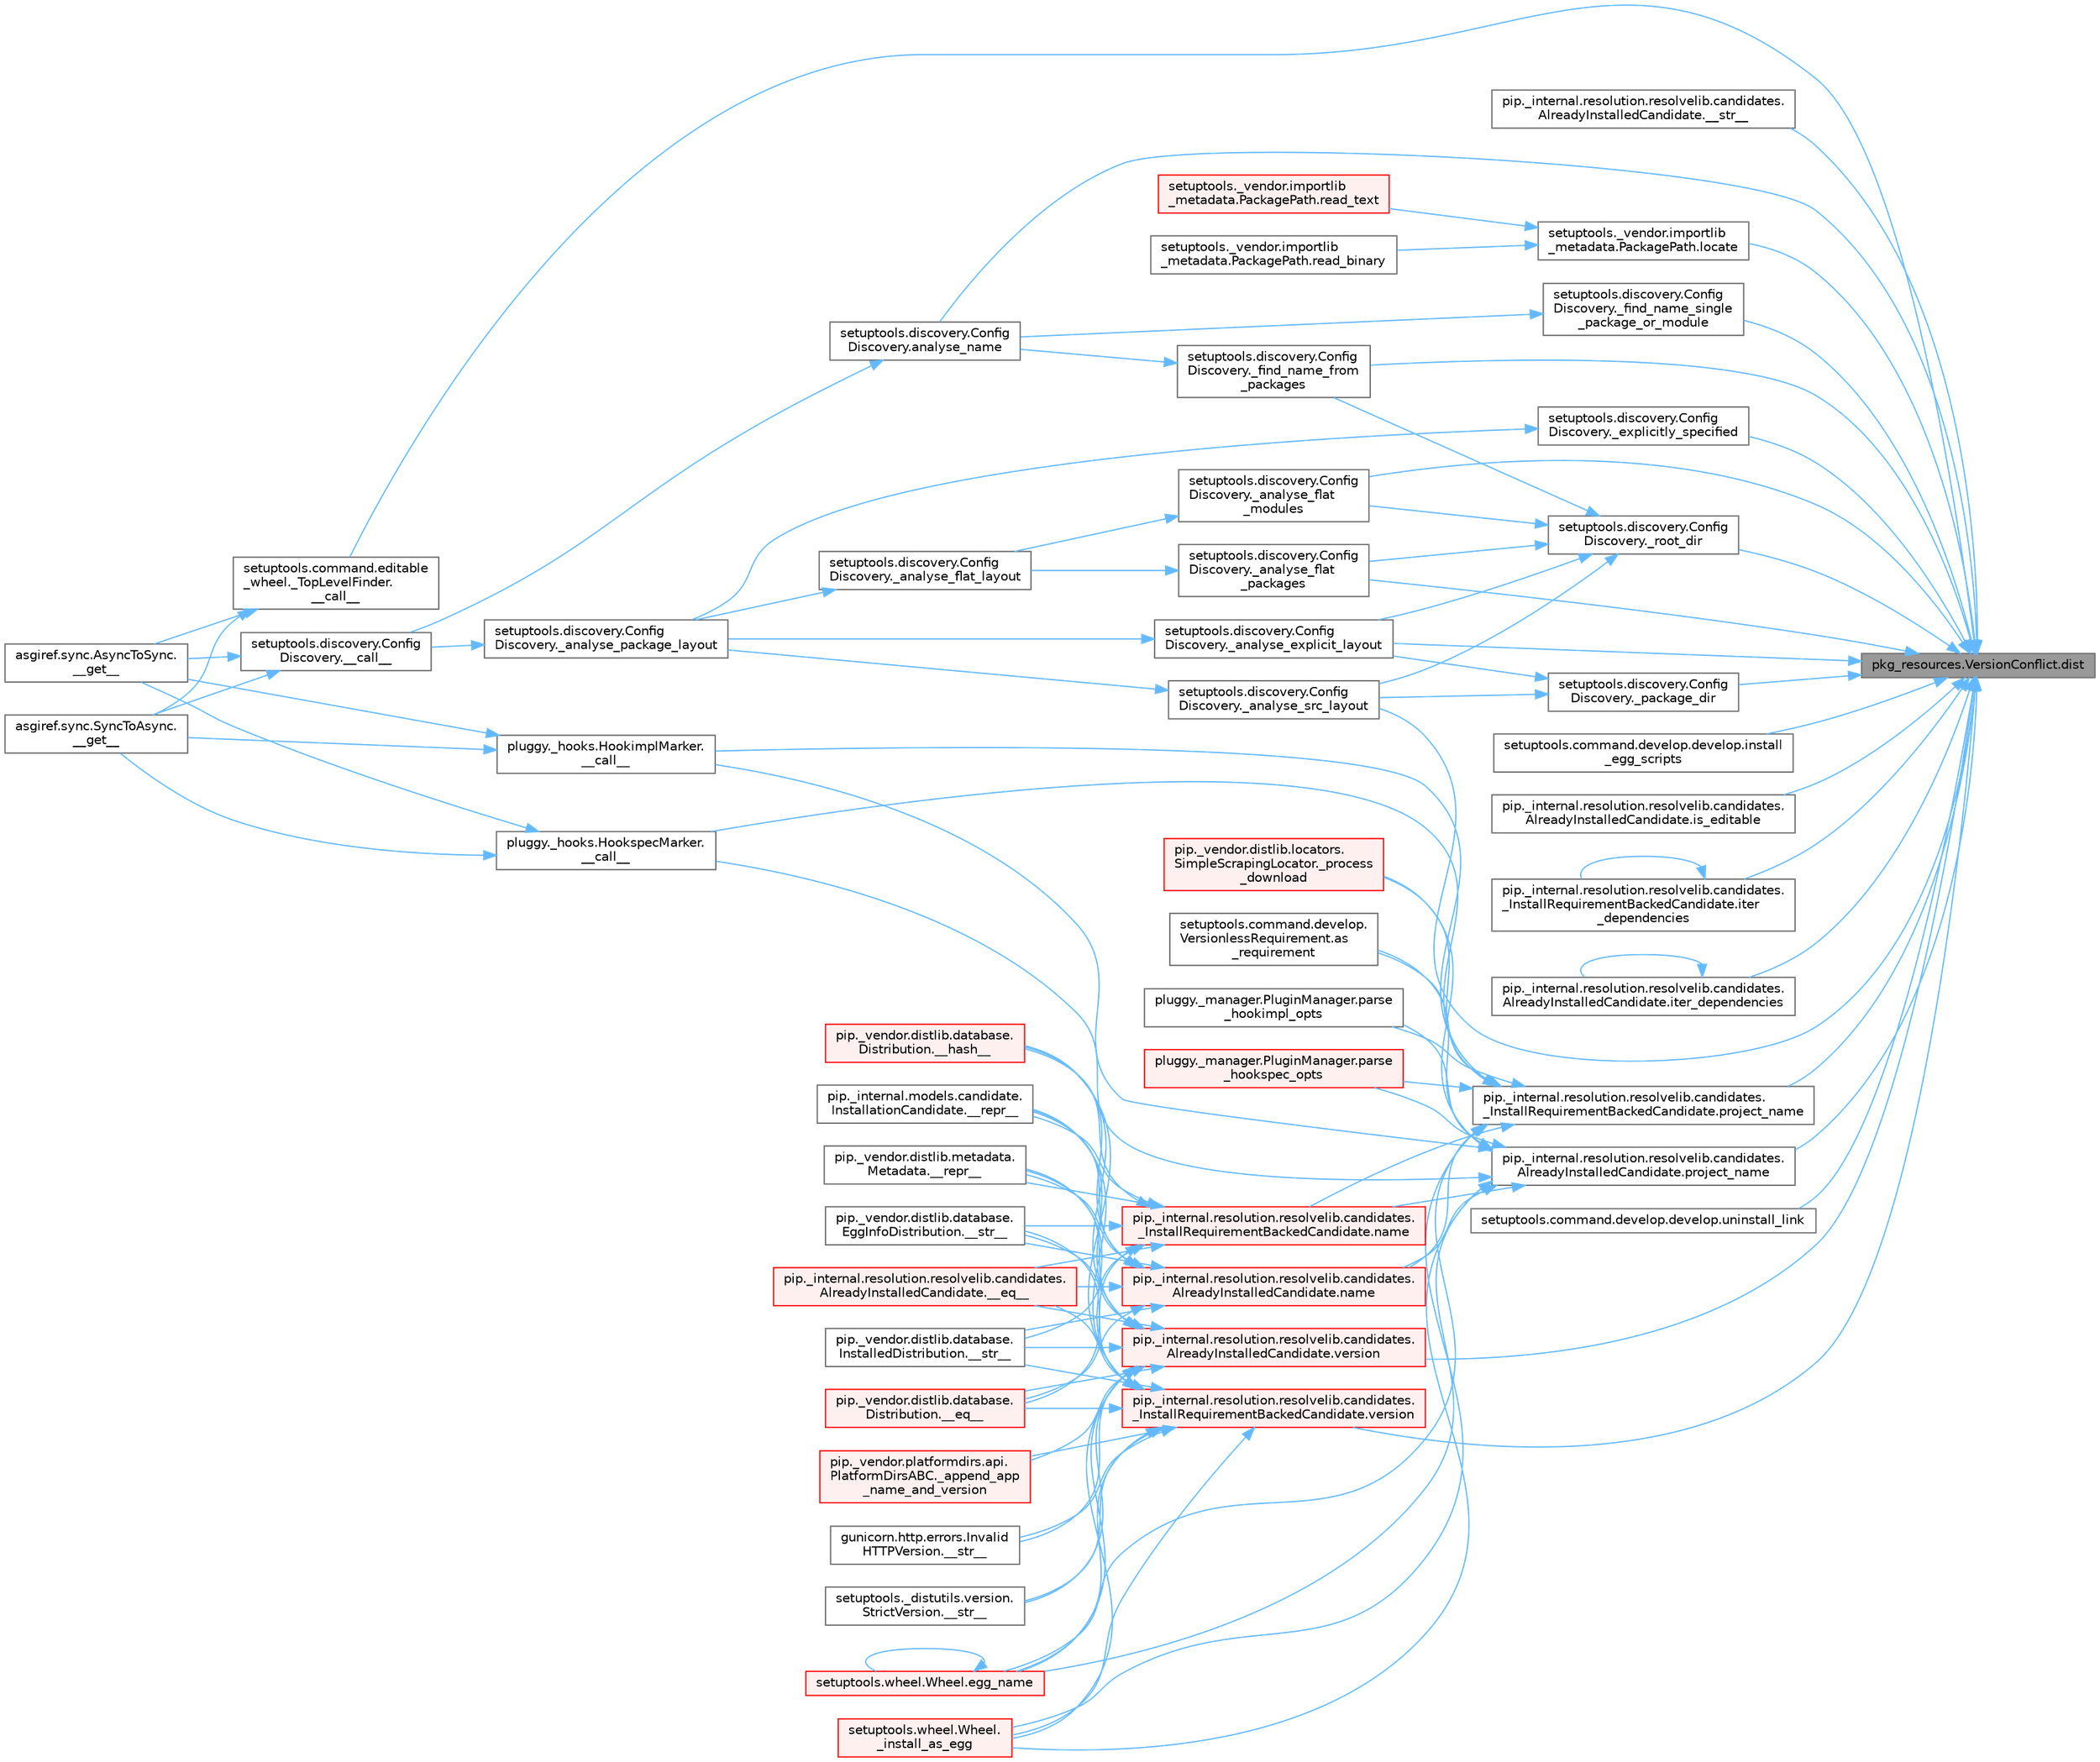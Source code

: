 digraph "pkg_resources.VersionConflict.dist"
{
 // LATEX_PDF_SIZE
  bgcolor="transparent";
  edge [fontname=Helvetica,fontsize=10,labelfontname=Helvetica,labelfontsize=10];
  node [fontname=Helvetica,fontsize=10,shape=box,height=0.2,width=0.4];
  rankdir="RL";
  Node1 [id="Node000001",label="pkg_resources.VersionConflict.dist",height=0.2,width=0.4,color="gray40", fillcolor="grey60", style="filled", fontcolor="black",tooltip=" "];
  Node1 -> Node2 [id="edge1_Node000001_Node000002",dir="back",color="steelblue1",style="solid",tooltip=" "];
  Node2 [id="Node000002",label="setuptools.command.editable\l_wheel._TopLevelFinder.\l__call__",height=0.2,width=0.4,color="grey40", fillcolor="white", style="filled",URL="$classsetuptools_1_1command_1_1editable__wheel_1_1___top_level_finder.html#a21f6e0e5aead618e8a57796fd5298893",tooltip=" "];
  Node2 -> Node3 [id="edge2_Node000002_Node000003",dir="back",color="steelblue1",style="solid",tooltip=" "];
  Node3 [id="Node000003",label="asgiref.sync.AsyncToSync.\l__get__",height=0.2,width=0.4,color="grey40", fillcolor="white", style="filled",URL="$classasgiref_1_1sync_1_1_async_to_sync.html#a23e9ef7a73da98dad9e3f4e65846969b",tooltip=" "];
  Node2 -> Node4 [id="edge3_Node000002_Node000004",dir="back",color="steelblue1",style="solid",tooltip=" "];
  Node4 [id="Node000004",label="asgiref.sync.SyncToAsync.\l__get__",height=0.2,width=0.4,color="grey40", fillcolor="white", style="filled",URL="$classasgiref_1_1sync_1_1_sync_to_async.html#aebdfbe3f01079a529fd2f39810597381",tooltip=" "];
  Node1 -> Node5 [id="edge4_Node000001_Node000005",dir="back",color="steelblue1",style="solid",tooltip=" "];
  Node5 [id="Node000005",label="pip._internal.resolution.resolvelib.candidates.\lAlreadyInstalledCandidate.__str__",height=0.2,width=0.4,color="grey40", fillcolor="white", style="filled",URL="$classpip_1_1__internal_1_1resolution_1_1resolvelib_1_1candidates_1_1_already_installed_candidate.html#a828e9c9c19c1d0939cc9d5d9a11222f2",tooltip=" "];
  Node1 -> Node6 [id="edge5_Node000001_Node000006",dir="back",color="steelblue1",style="solid",tooltip=" "];
  Node6 [id="Node000006",label="setuptools.discovery.Config\lDiscovery._analyse_explicit_layout",height=0.2,width=0.4,color="grey40", fillcolor="white", style="filled",URL="$classsetuptools_1_1discovery_1_1_config_discovery.html#aacf217112551b6ca50fa9082d83e409d",tooltip=" "];
  Node6 -> Node7 [id="edge6_Node000006_Node000007",dir="back",color="steelblue1",style="solid",tooltip=" "];
  Node7 [id="Node000007",label="setuptools.discovery.Config\lDiscovery._analyse_package_layout",height=0.2,width=0.4,color="grey40", fillcolor="white", style="filled",URL="$classsetuptools_1_1discovery_1_1_config_discovery.html#a4b8758e979e3a98ee5e5e482d998378d",tooltip=" "];
  Node7 -> Node8 [id="edge7_Node000007_Node000008",dir="back",color="steelblue1",style="solid",tooltip=" "];
  Node8 [id="Node000008",label="setuptools.discovery.Config\lDiscovery.__call__",height=0.2,width=0.4,color="grey40", fillcolor="white", style="filled",URL="$classsetuptools_1_1discovery_1_1_config_discovery.html#a885fc32d6a8c7bb5b8bd069e33c7e53b",tooltip=" "];
  Node8 -> Node3 [id="edge8_Node000008_Node000003",dir="back",color="steelblue1",style="solid",tooltip=" "];
  Node8 -> Node4 [id="edge9_Node000008_Node000004",dir="back",color="steelblue1",style="solid",tooltip=" "];
  Node1 -> Node9 [id="edge10_Node000001_Node000009",dir="back",color="steelblue1",style="solid",tooltip=" "];
  Node9 [id="Node000009",label="setuptools.discovery.Config\lDiscovery._analyse_flat\l_modules",height=0.2,width=0.4,color="grey40", fillcolor="white", style="filled",URL="$classsetuptools_1_1discovery_1_1_config_discovery.html#af3cd9b9366edf2ef04d3bbc7a0e18016",tooltip=" "];
  Node9 -> Node10 [id="edge11_Node000009_Node000010",dir="back",color="steelblue1",style="solid",tooltip=" "];
  Node10 [id="Node000010",label="setuptools.discovery.Config\lDiscovery._analyse_flat_layout",height=0.2,width=0.4,color="grey40", fillcolor="white", style="filled",URL="$classsetuptools_1_1discovery_1_1_config_discovery.html#a3d94f6ff7539d3fb63b9023e0f78dccc",tooltip=" "];
  Node10 -> Node7 [id="edge12_Node000010_Node000007",dir="back",color="steelblue1",style="solid",tooltip=" "];
  Node1 -> Node11 [id="edge13_Node000001_Node000011",dir="back",color="steelblue1",style="solid",tooltip=" "];
  Node11 [id="Node000011",label="setuptools.discovery.Config\lDiscovery._analyse_flat\l_packages",height=0.2,width=0.4,color="grey40", fillcolor="white", style="filled",URL="$classsetuptools_1_1discovery_1_1_config_discovery.html#af4fa78b426eca610c57995eea046c649",tooltip=" "];
  Node11 -> Node10 [id="edge14_Node000011_Node000010",dir="back",color="steelblue1",style="solid",tooltip=" "];
  Node1 -> Node12 [id="edge15_Node000001_Node000012",dir="back",color="steelblue1",style="solid",tooltip=" "];
  Node12 [id="Node000012",label="setuptools.discovery.Config\lDiscovery._analyse_src_layout",height=0.2,width=0.4,color="grey40", fillcolor="white", style="filled",URL="$classsetuptools_1_1discovery_1_1_config_discovery.html#acd7819284451e0d790e976d8388dbb70",tooltip=" "];
  Node12 -> Node7 [id="edge16_Node000012_Node000007",dir="back",color="steelblue1",style="solid",tooltip=" "];
  Node1 -> Node13 [id="edge17_Node000001_Node000013",dir="back",color="steelblue1",style="solid",tooltip=" "];
  Node13 [id="Node000013",label="setuptools.discovery.Config\lDiscovery._explicitly_specified",height=0.2,width=0.4,color="grey40", fillcolor="white", style="filled",URL="$classsetuptools_1_1discovery_1_1_config_discovery.html#a1cc853387f67946e2e181226858be217",tooltip=" "];
  Node13 -> Node7 [id="edge18_Node000013_Node000007",dir="back",color="steelblue1",style="solid",tooltip=" "];
  Node1 -> Node14 [id="edge19_Node000001_Node000014",dir="back",color="steelblue1",style="solid",tooltip=" "];
  Node14 [id="Node000014",label="setuptools.discovery.Config\lDiscovery._find_name_from\l_packages",height=0.2,width=0.4,color="grey40", fillcolor="white", style="filled",URL="$classsetuptools_1_1discovery_1_1_config_discovery.html#acbb6e4f5019c74569b6de711747917a8",tooltip=" "];
  Node14 -> Node15 [id="edge20_Node000014_Node000015",dir="back",color="steelblue1",style="solid",tooltip=" "];
  Node15 [id="Node000015",label="setuptools.discovery.Config\lDiscovery.analyse_name",height=0.2,width=0.4,color="grey40", fillcolor="white", style="filled",URL="$classsetuptools_1_1discovery_1_1_config_discovery.html#a10b2c840048049990593c08521f96ddf",tooltip=" "];
  Node15 -> Node8 [id="edge21_Node000015_Node000008",dir="back",color="steelblue1",style="solid",tooltip=" "];
  Node1 -> Node16 [id="edge22_Node000001_Node000016",dir="back",color="steelblue1",style="solid",tooltip=" "];
  Node16 [id="Node000016",label="setuptools.discovery.Config\lDiscovery._find_name_single\l_package_or_module",height=0.2,width=0.4,color="grey40", fillcolor="white", style="filled",URL="$classsetuptools_1_1discovery_1_1_config_discovery.html#a60002d71bc2308ab73a0ec179c656ba7",tooltip=" "];
  Node16 -> Node15 [id="edge23_Node000016_Node000015",dir="back",color="steelblue1",style="solid",tooltip=" "];
  Node1 -> Node17 [id="edge24_Node000001_Node000017",dir="back",color="steelblue1",style="solid",tooltip=" "];
  Node17 [id="Node000017",label="setuptools.discovery.Config\lDiscovery._package_dir",height=0.2,width=0.4,color="grey40", fillcolor="white", style="filled",URL="$classsetuptools_1_1discovery_1_1_config_discovery.html#a293442efa6cdc81132385c5d42e4c22e",tooltip=" "];
  Node17 -> Node6 [id="edge25_Node000017_Node000006",dir="back",color="steelblue1",style="solid",tooltip=" "];
  Node17 -> Node12 [id="edge26_Node000017_Node000012",dir="back",color="steelblue1",style="solid",tooltip=" "];
  Node1 -> Node18 [id="edge27_Node000001_Node000018",dir="back",color="steelblue1",style="solid",tooltip=" "];
  Node18 [id="Node000018",label="setuptools.discovery.Config\lDiscovery._root_dir",height=0.2,width=0.4,color="grey40", fillcolor="white", style="filled",URL="$classsetuptools_1_1discovery_1_1_config_discovery.html#a4e8030d0499e80f74c24d8a2d62bb554",tooltip=" "];
  Node18 -> Node6 [id="edge28_Node000018_Node000006",dir="back",color="steelblue1",style="solid",tooltip=" "];
  Node18 -> Node9 [id="edge29_Node000018_Node000009",dir="back",color="steelblue1",style="solid",tooltip=" "];
  Node18 -> Node11 [id="edge30_Node000018_Node000011",dir="back",color="steelblue1",style="solid",tooltip=" "];
  Node18 -> Node12 [id="edge31_Node000018_Node000012",dir="back",color="steelblue1",style="solid",tooltip=" "];
  Node18 -> Node14 [id="edge32_Node000018_Node000014",dir="back",color="steelblue1",style="solid",tooltip=" "];
  Node1 -> Node15 [id="edge33_Node000001_Node000015",dir="back",color="steelblue1",style="solid",tooltip=" "];
  Node1 -> Node19 [id="edge34_Node000001_Node000019",dir="back",color="steelblue1",style="solid",tooltip=" "];
  Node19 [id="Node000019",label="setuptools.command.develop.develop.install\l_egg_scripts",height=0.2,width=0.4,color="grey40", fillcolor="white", style="filled",URL="$classsetuptools_1_1command_1_1develop_1_1develop.html#a2b65b63042631055f7218605bcbe3211",tooltip=" "];
  Node1 -> Node20 [id="edge35_Node000001_Node000020",dir="back",color="steelblue1",style="solid",tooltip=" "];
  Node20 [id="Node000020",label="pip._internal.resolution.resolvelib.candidates.\lAlreadyInstalledCandidate.is_editable",height=0.2,width=0.4,color="grey40", fillcolor="white", style="filled",URL="$classpip_1_1__internal_1_1resolution_1_1resolvelib_1_1candidates_1_1_already_installed_candidate.html#a7ddb3bdb65c3cf879137f414fbcd1551",tooltip=" "];
  Node1 -> Node21 [id="edge36_Node000001_Node000021",dir="back",color="steelblue1",style="solid",tooltip=" "];
  Node21 [id="Node000021",label="pip._internal.resolution.resolvelib.candidates.\l_InstallRequirementBackedCandidate.iter\l_dependencies",height=0.2,width=0.4,color="grey40", fillcolor="white", style="filled",URL="$classpip_1_1__internal_1_1resolution_1_1resolvelib_1_1candidates_1_1___install_requirement_backed_candidate.html#adaaf9ec271a4b8bfda3fee7671bddd22",tooltip=" "];
  Node21 -> Node21 [id="edge37_Node000021_Node000021",dir="back",color="steelblue1",style="solid",tooltip=" "];
  Node1 -> Node22 [id="edge38_Node000001_Node000022",dir="back",color="steelblue1",style="solid",tooltip=" "];
  Node22 [id="Node000022",label="pip._internal.resolution.resolvelib.candidates.\lAlreadyInstalledCandidate.iter_dependencies",height=0.2,width=0.4,color="grey40", fillcolor="white", style="filled",URL="$classpip_1_1__internal_1_1resolution_1_1resolvelib_1_1candidates_1_1_already_installed_candidate.html#a44cbf63518d4217ff552af9073d398a1",tooltip=" "];
  Node22 -> Node22 [id="edge39_Node000022_Node000022",dir="back",color="steelblue1",style="solid",tooltip=" "];
  Node1 -> Node23 [id="edge40_Node000001_Node000023",dir="back",color="steelblue1",style="solid",tooltip=" "];
  Node23 [id="Node000023",label="setuptools._vendor.importlib\l_metadata.PackagePath.locate",height=0.2,width=0.4,color="grey40", fillcolor="white", style="filled",URL="$classsetuptools_1_1__vendor_1_1importlib__metadata_1_1_package_path.html#a814b911f7a62b2d86513a18c2233bc4e",tooltip=" "];
  Node23 -> Node24 [id="edge41_Node000023_Node000024",dir="back",color="steelblue1",style="solid",tooltip=" "];
  Node24 [id="Node000024",label="setuptools._vendor.importlib\l_metadata.PackagePath.read_binary",height=0.2,width=0.4,color="grey40", fillcolor="white", style="filled",URL="$classsetuptools_1_1__vendor_1_1importlib__metadata_1_1_package_path.html#ae2d8a883dfc77854f6b263801d671c33",tooltip=" "];
  Node23 -> Node25 [id="edge42_Node000023_Node000025",dir="back",color="steelblue1",style="solid",tooltip=" "];
  Node25 [id="Node000025",label="setuptools._vendor.importlib\l_metadata.PackagePath.read_text",height=0.2,width=0.4,color="red", fillcolor="#FFF0F0", style="filled",URL="$classsetuptools_1_1__vendor_1_1importlib__metadata_1_1_package_path.html#a39242d72760bba73b008f298119b94fa",tooltip=" "];
  Node1 -> Node3199 [id="edge43_Node000001_Node003199",dir="back",color="steelblue1",style="solid",tooltip=" "];
  Node3199 [id="Node003199",label="pip._internal.resolution.resolvelib.candidates.\l_InstallRequirementBackedCandidate.project_name",height=0.2,width=0.4,color="grey40", fillcolor="white", style="filled",URL="$classpip_1_1__internal_1_1resolution_1_1resolvelib_1_1candidates_1_1___install_requirement_backed_candidate.html#afb29636cf2105645e2e535afe69ee58b",tooltip=" "];
  Node3199 -> Node1709 [id="edge44_Node003199_Node001709",dir="back",color="steelblue1",style="solid",tooltip=" "];
  Node1709 [id="Node001709",label="pluggy._hooks.HookimplMarker.\l__call__",height=0.2,width=0.4,color="grey40", fillcolor="white", style="filled",URL="$classpluggy_1_1__hooks_1_1_hookimpl_marker.html#a309a7d24a8a0730dd0ad0eff00f28bc8",tooltip=" "];
  Node1709 -> Node3 [id="edge45_Node001709_Node000003",dir="back",color="steelblue1",style="solid",tooltip=" "];
  Node1709 -> Node4 [id="edge46_Node001709_Node000004",dir="back",color="steelblue1",style="solid",tooltip=" "];
  Node3199 -> Node1710 [id="edge47_Node003199_Node001710",dir="back",color="steelblue1",style="solid",tooltip=" "];
  Node1710 [id="Node001710",label="pluggy._hooks.HookspecMarker.\l__call__",height=0.2,width=0.4,color="grey40", fillcolor="white", style="filled",URL="$classpluggy_1_1__hooks_1_1_hookspec_marker.html#ac9c2d2f1865be030391a3cd42fbe651e",tooltip=" "];
  Node1710 -> Node3 [id="edge48_Node001710_Node000003",dir="back",color="steelblue1",style="solid",tooltip=" "];
  Node1710 -> Node4 [id="edge49_Node001710_Node000004",dir="back",color="steelblue1",style="solid",tooltip=" "];
  Node3199 -> Node1711 [id="edge50_Node003199_Node001711",dir="back",color="steelblue1",style="solid",tooltip=" "];
  Node1711 [id="Node001711",label="setuptools.wheel.Wheel.\l_install_as_egg",height=0.2,width=0.4,color="red", fillcolor="#FFF0F0", style="filled",URL="$classsetuptools_1_1wheel_1_1_wheel.html#a90dcd30b57aed6e637f73721a1f89a52",tooltip=" "];
  Node3199 -> Node1712 [id="edge51_Node003199_Node001712",dir="back",color="steelblue1",style="solid",tooltip=" "];
  Node1712 [id="Node001712",label="pip._vendor.distlib.locators.\lSimpleScrapingLocator._process\l_download",height=0.2,width=0.4,color="red", fillcolor="#FFF0F0", style="filled",URL="$classpip_1_1__vendor_1_1distlib_1_1locators_1_1_simple_scraping_locator.html#a2f2b8e39784ce35599a3a27ae0af83cd",tooltip=" "];
  Node3199 -> Node1713 [id="edge52_Node003199_Node001713",dir="back",color="steelblue1",style="solid",tooltip=" "];
  Node1713 [id="Node001713",label="setuptools.command.develop.\lVersionlessRequirement.as\l_requirement",height=0.2,width=0.4,color="grey40", fillcolor="white", style="filled",URL="$classsetuptools_1_1command_1_1develop_1_1_versionless_requirement.html#a53b05b6e48d041eac4ec547f5831ceee",tooltip=" "];
  Node3199 -> Node1714 [id="edge53_Node003199_Node001714",dir="back",color="steelblue1",style="solid",tooltip=" "];
  Node1714 [id="Node001714",label="setuptools.wheel.Wheel.egg_name",height=0.2,width=0.4,color="red", fillcolor="#FFF0F0", style="filled",URL="$classsetuptools_1_1wheel_1_1_wheel.html#ace57f96c61bc47f5ea2d223184a533f0",tooltip=" "];
  Node1714 -> Node1714 [id="edge54_Node001714_Node001714",dir="back",color="steelblue1",style="solid",tooltip=" "];
  Node3199 -> Node1717 [id="edge55_Node003199_Node001717",dir="back",color="steelblue1",style="solid",tooltip=" "];
  Node1717 [id="Node001717",label="pip._internal.resolution.resolvelib.candidates.\l_InstallRequirementBackedCandidate.name",height=0.2,width=0.4,color="red", fillcolor="#FFF0F0", style="filled",URL="$classpip_1_1__internal_1_1resolution_1_1resolvelib_1_1candidates_1_1___install_requirement_backed_candidate.html#a1538a825241b855a4abf51d6bf616cde",tooltip=" "];
  Node1717 -> Node541 [id="edge56_Node001717_Node000541",dir="back",color="steelblue1",style="solid",tooltip=" "];
  Node541 [id="Node000541",label="pip._internal.resolution.resolvelib.candidates.\lAlreadyInstalledCandidate.__eq__",height=0.2,width=0.4,color="red", fillcolor="#FFF0F0", style="filled",URL="$classpip_1_1__internal_1_1resolution_1_1resolvelib_1_1candidates_1_1_already_installed_candidate.html#a94393be14236fb68b64ac2b9f1e89d53",tooltip=" "];
  Node1717 -> Node542 [id="edge57_Node001717_Node000542",dir="back",color="steelblue1",style="solid",tooltip=" "];
  Node542 [id="Node000542",label="pip._vendor.distlib.database.\lDistribution.__eq__",height=0.2,width=0.4,color="red", fillcolor="#FFF0F0", style="filled",URL="$classpip_1_1__vendor_1_1distlib_1_1database_1_1_distribution.html#aba7030b239fad6f8faac6fcb9bec27c2",tooltip=" "];
  Node1717 -> Node556 [id="edge58_Node001717_Node000556",dir="back",color="steelblue1",style="solid",tooltip=" "];
  Node556 [id="Node000556",label="pip._vendor.distlib.database.\lDistribution.__hash__",height=0.2,width=0.4,color="red", fillcolor="#FFF0F0", style="filled",URL="$classpip_1_1__vendor_1_1distlib_1_1database_1_1_distribution.html#af9d117c9909f8cbf07f12c723b145c3b",tooltip=" "];
  Node1717 -> Node104 [id="edge59_Node001717_Node000104",dir="back",color="steelblue1",style="solid",tooltip=" "];
  Node104 [id="Node000104",label="pip._internal.models.candidate.\lInstallationCandidate.__repr__",height=0.2,width=0.4,color="grey40", fillcolor="white", style="filled",URL="$classpip_1_1__internal_1_1models_1_1candidate_1_1_installation_candidate.html#a49ee1c1d2c89b1877a103e615b0b1d0b",tooltip=" "];
  Node1717 -> Node575 [id="edge60_Node001717_Node000575",dir="back",color="steelblue1",style="solid",tooltip=" "];
  Node575 [id="Node000575",label="pip._vendor.distlib.metadata.\lMetadata.__repr__",height=0.2,width=0.4,color="grey40", fillcolor="white", style="filled",URL="$classpip_1_1__vendor_1_1distlib_1_1metadata_1_1_metadata.html#a74bb36abb79e822c290a5b685c928143",tooltip=" "];
  Node1717 -> Node598 [id="edge61_Node001717_Node000598",dir="back",color="steelblue1",style="solid",tooltip=" "];
  Node598 [id="Node000598",label="pip._vendor.distlib.database.\lEggInfoDistribution.__str__",height=0.2,width=0.4,color="grey40", fillcolor="white", style="filled",URL="$classpip_1_1__vendor_1_1distlib_1_1database_1_1_egg_info_distribution.html#af41b6da57632e98e70bc1048b804289f",tooltip=" "];
  Node1717 -> Node599 [id="edge62_Node001717_Node000599",dir="back",color="steelblue1",style="solid",tooltip=" "];
  Node599 [id="Node000599",label="pip._vendor.distlib.database.\lInstalledDistribution.__str__",height=0.2,width=0.4,color="grey40", fillcolor="white", style="filled",URL="$classpip_1_1__vendor_1_1distlib_1_1database_1_1_installed_distribution.html#a3650cd463a3185da518af72cc8ac9411",tooltip=" "];
  Node3199 -> Node2407 [id="edge63_Node003199_Node002407",dir="back",color="steelblue1",style="solid",tooltip=" "];
  Node2407 [id="Node002407",label="pip._internal.resolution.resolvelib.candidates.\lAlreadyInstalledCandidate.name",height=0.2,width=0.4,color="red", fillcolor="#FFF0F0", style="filled",URL="$classpip_1_1__internal_1_1resolution_1_1resolvelib_1_1candidates_1_1_already_installed_candidate.html#a0f4ae3f092daa140dc8bda04e8d0f2d0",tooltip=" "];
  Node2407 -> Node541 [id="edge64_Node002407_Node000541",dir="back",color="steelblue1",style="solid",tooltip=" "];
  Node2407 -> Node542 [id="edge65_Node002407_Node000542",dir="back",color="steelblue1",style="solid",tooltip=" "];
  Node2407 -> Node556 [id="edge66_Node002407_Node000556",dir="back",color="steelblue1",style="solid",tooltip=" "];
  Node2407 -> Node104 [id="edge67_Node002407_Node000104",dir="back",color="steelblue1",style="solid",tooltip=" "];
  Node2407 -> Node575 [id="edge68_Node002407_Node000575",dir="back",color="steelblue1",style="solid",tooltip=" "];
  Node2407 -> Node598 [id="edge69_Node002407_Node000598",dir="back",color="steelblue1",style="solid",tooltip=" "];
  Node2407 -> Node599 [id="edge70_Node002407_Node000599",dir="back",color="steelblue1",style="solid",tooltip=" "];
  Node3199 -> Node2408 [id="edge71_Node003199_Node002408",dir="back",color="steelblue1",style="solid",tooltip=" "];
  Node2408 [id="Node002408",label="pluggy._manager.PluginManager.parse\l_hookimpl_opts",height=0.2,width=0.4,color="grey40", fillcolor="white", style="filled",URL="$classpluggy_1_1__manager_1_1_plugin_manager.html#aae745d4db04edce17589dd14ade3abdc",tooltip=" "];
  Node3199 -> Node2409 [id="edge72_Node003199_Node002409",dir="back",color="steelblue1",style="solid",tooltip=" "];
  Node2409 [id="Node002409",label="pluggy._manager.PluginManager.parse\l_hookspec_opts",height=0.2,width=0.4,color="red", fillcolor="#FFF0F0", style="filled",URL="$classpluggy_1_1__manager_1_1_plugin_manager.html#a5c80e13041de55f8cf59fce6cca3c71c",tooltip=" "];
  Node1 -> Node3200 [id="edge73_Node000001_Node003200",dir="back",color="steelblue1",style="solid",tooltip=" "];
  Node3200 [id="Node003200",label="pip._internal.resolution.resolvelib.candidates.\lAlreadyInstalledCandidate.project_name",height=0.2,width=0.4,color="grey40", fillcolor="white", style="filled",URL="$classpip_1_1__internal_1_1resolution_1_1resolvelib_1_1candidates_1_1_already_installed_candidate.html#a7a8c464f07a539f78d39fa5283b6e785",tooltip=" "];
  Node3200 -> Node1709 [id="edge74_Node003200_Node001709",dir="back",color="steelblue1",style="solid",tooltip=" "];
  Node3200 -> Node1710 [id="edge75_Node003200_Node001710",dir="back",color="steelblue1",style="solid",tooltip=" "];
  Node3200 -> Node1711 [id="edge76_Node003200_Node001711",dir="back",color="steelblue1",style="solid",tooltip=" "];
  Node3200 -> Node1712 [id="edge77_Node003200_Node001712",dir="back",color="steelblue1",style="solid",tooltip=" "];
  Node3200 -> Node1713 [id="edge78_Node003200_Node001713",dir="back",color="steelblue1",style="solid",tooltip=" "];
  Node3200 -> Node1714 [id="edge79_Node003200_Node001714",dir="back",color="steelblue1",style="solid",tooltip=" "];
  Node3200 -> Node1717 [id="edge80_Node003200_Node001717",dir="back",color="steelblue1",style="solid",tooltip=" "];
  Node3200 -> Node2407 [id="edge81_Node003200_Node002407",dir="back",color="steelblue1",style="solid",tooltip=" "];
  Node3200 -> Node2408 [id="edge82_Node003200_Node002408",dir="back",color="steelblue1",style="solid",tooltip=" "];
  Node3200 -> Node2409 [id="edge83_Node003200_Node002409",dir="back",color="steelblue1",style="solid",tooltip=" "];
  Node1 -> Node3201 [id="edge84_Node000001_Node003201",dir="back",color="steelblue1",style="solid",tooltip=" "];
  Node3201 [id="Node003201",label="setuptools.command.develop.develop.uninstall_link",height=0.2,width=0.4,color="grey40", fillcolor="white", style="filled",URL="$classsetuptools_1_1command_1_1develop_1_1develop.html#a285c5a670231358ba3d42abc08e9ef20",tooltip=" "];
  Node1 -> Node3202 [id="edge85_Node000001_Node003202",dir="back",color="steelblue1",style="solid",tooltip=" "];
  Node3202 [id="Node003202",label="pip._internal.resolution.resolvelib.candidates.\l_InstallRequirementBackedCandidate.version",height=0.2,width=0.4,color="red", fillcolor="#FFF0F0", style="filled",URL="$classpip_1_1__internal_1_1resolution_1_1resolvelib_1_1candidates_1_1___install_requirement_backed_candidate.html#a4f4a974e66da6155fd19dedc8149f7a9",tooltip=" "];
  Node3202 -> Node541 [id="edge86_Node003202_Node000541",dir="back",color="steelblue1",style="solid",tooltip=" "];
  Node3202 -> Node542 [id="edge87_Node003202_Node000542",dir="back",color="steelblue1",style="solid",tooltip=" "];
  Node3202 -> Node556 [id="edge88_Node003202_Node000556",dir="back",color="steelblue1",style="solid",tooltip=" "];
  Node3202 -> Node104 [id="edge89_Node003202_Node000104",dir="back",color="steelblue1",style="solid",tooltip=" "];
  Node3202 -> Node575 [id="edge90_Node003202_Node000575",dir="back",color="steelblue1",style="solid",tooltip=" "];
  Node3202 -> Node2436 [id="edge91_Node003202_Node002436",dir="back",color="steelblue1",style="solid",tooltip=" "];
  Node2436 [id="Node002436",label="gunicorn.http.errors.Invalid\lHTTPVersion.__str__",height=0.2,width=0.4,color="grey40", fillcolor="white", style="filled",URL="$classgunicorn_1_1http_1_1errors_1_1_invalid_h_t_t_p_version.html#a999e842d9532ffbcead19ce2d4a279ba",tooltip=" "];
  Node3202 -> Node598 [id="edge92_Node003202_Node000598",dir="back",color="steelblue1",style="solid",tooltip=" "];
  Node3202 -> Node599 [id="edge93_Node003202_Node000599",dir="back",color="steelblue1",style="solid",tooltip=" "];
  Node3202 -> Node2437 [id="edge94_Node003202_Node002437",dir="back",color="steelblue1",style="solid",tooltip=" "];
  Node2437 [id="Node002437",label="setuptools._distutils.version.\lStrictVersion.__str__",height=0.2,width=0.4,color="grey40", fillcolor="white", style="filled",URL="$classsetuptools_1_1__distutils_1_1version_1_1_strict_version.html#a8d088ea2b9ec20a54671c466e9f82d72",tooltip=" "];
  Node3202 -> Node2438 [id="edge95_Node003202_Node002438",dir="back",color="steelblue1",style="solid",tooltip=" "];
  Node2438 [id="Node002438",label="pip._vendor.platformdirs.api.\lPlatformDirsABC._append_app\l_name_and_version",height=0.2,width=0.4,color="red", fillcolor="#FFF0F0", style="filled",URL="$classpip_1_1__vendor_1_1platformdirs_1_1api_1_1_platform_dirs_a_b_c.html#ae786f3f45abba6f0a283b9ccbc98e626",tooltip=" "];
  Node3202 -> Node1711 [id="edge96_Node003202_Node001711",dir="back",color="steelblue1",style="solid",tooltip=" "];
  Node3202 -> Node1714 [id="edge97_Node003202_Node001714",dir="back",color="steelblue1",style="solid",tooltip=" "];
  Node1 -> Node3203 [id="edge98_Node000001_Node003203",dir="back",color="steelblue1",style="solid",tooltip=" "];
  Node3203 [id="Node003203",label="pip._internal.resolution.resolvelib.candidates.\lAlreadyInstalledCandidate.version",height=0.2,width=0.4,color="red", fillcolor="#FFF0F0", style="filled",URL="$classpip_1_1__internal_1_1resolution_1_1resolvelib_1_1candidates_1_1_already_installed_candidate.html#a00f06d15e6d65f9278521c4818effeef",tooltip=" "];
  Node3203 -> Node541 [id="edge99_Node003203_Node000541",dir="back",color="steelblue1",style="solid",tooltip=" "];
  Node3203 -> Node542 [id="edge100_Node003203_Node000542",dir="back",color="steelblue1",style="solid",tooltip=" "];
  Node3203 -> Node556 [id="edge101_Node003203_Node000556",dir="back",color="steelblue1",style="solid",tooltip=" "];
  Node3203 -> Node104 [id="edge102_Node003203_Node000104",dir="back",color="steelblue1",style="solid",tooltip=" "];
  Node3203 -> Node575 [id="edge103_Node003203_Node000575",dir="back",color="steelblue1",style="solid",tooltip=" "];
  Node3203 -> Node2436 [id="edge104_Node003203_Node002436",dir="back",color="steelblue1",style="solid",tooltip=" "];
  Node3203 -> Node598 [id="edge105_Node003203_Node000598",dir="back",color="steelblue1",style="solid",tooltip=" "];
  Node3203 -> Node599 [id="edge106_Node003203_Node000599",dir="back",color="steelblue1",style="solid",tooltip=" "];
  Node3203 -> Node2437 [id="edge107_Node003203_Node002437",dir="back",color="steelblue1",style="solid",tooltip=" "];
  Node3203 -> Node2438 [id="edge108_Node003203_Node002438",dir="back",color="steelblue1",style="solid",tooltip=" "];
  Node3203 -> Node1711 [id="edge109_Node003203_Node001711",dir="back",color="steelblue1",style="solid",tooltip=" "];
  Node3203 -> Node1714 [id="edge110_Node003203_Node001714",dir="back",color="steelblue1",style="solid",tooltip=" "];
}
